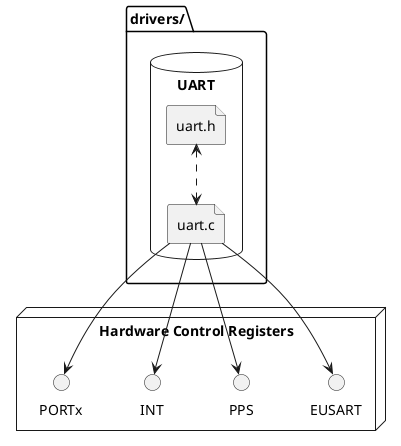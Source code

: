 @startuml driver-components
skinparam componentStyle rectangle

' These are our low-level hardware driver components.
' They communicate directly with the hardware control registers.
folder "drivers/" as devicedrivers {
    ' database "LCD" as lcddriver {
    '     file lcd.h
    '     file lcd.c
    '     lcd.h <..> lcd.c
    ' }

    ' database "GPIO" as gpiodriver {
    '     file gpio.h
    '     file gpio.c
    '     gpio.h <..> gpio.c
    ' }

    ' database "IOC" as iocdriver {
    '     file ioc.h 
    '     file ioc.c
    '     ioc.h <..> ioc.c
    ' }

    ' database "PWM" as pwmdriver {
    '     file pwm.h
    '     file pwm.c
    '     pwm.h <..> pwm.c
    ' }

    ' database "ADC" as adcdriver {
    '     file adc.h
    '     file adc.c
    '     adc.h <..> adc.c
    ' }

    ' database "RTCC" as rtccdriver {
    '     file rtcc.h
    '     file rtcc.c
    '     rtcc.h <..> rtcc.c
    ' }

    database "UART" as uartdriver {
        file uart.h
        file uart.c
        uart.h <..> uart.c
    }

    ' database "INTManager" as intdriver {
    '     file interrupts.h
    '     file interrupts.c
    '     interrupts.h <..> interrupts.c
    ' }
}

' These represent the control registers on the PIC
node "Hardware Control Registers" {
    () EUSART
    () PPS
    () INT
    () PORTx
}

' Relationship between the device drivers and the hardware control registers.
' lcd.c --> LCD
' lcd.c --> INT
' ioc.c --> IOC
' ioc.c --> PORTx
' ioc.c --> INT
' gpio.c --> PORTx
' pwm.c --> PORTx
' pwm.c --> PWM
' pwm.c --> PPS
' adc.c --> ADC
' adc.c --> INT
' adc.c --> PORTx
' rtcc.c --> rtcc
uart.c --> PORTx
uart.c --> PPS
uart.c --> EUSART
uart.c --> INT

@enduml